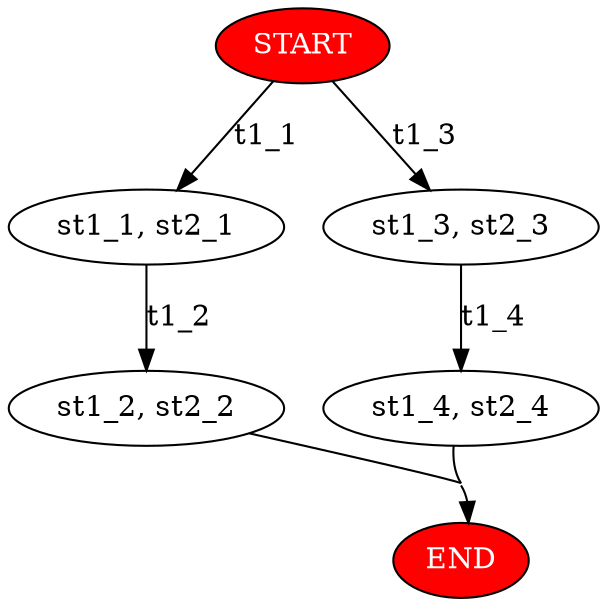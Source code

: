 strict digraph "1_1_1_Positive" {
	graph [concentrate=true imagescale=true]
	START [label=START fillcolor=red fontcolor=white style=filled]
	END [label=END fillcolor=red fontcolor=white style=filled]
	START -> "st1_1, st2_1" [label=t1_1]
	"st1_1, st2_1" -> "st1_2, st2_2" [label=t1_2]
	"st1_2, st2_2" -> END
	START -> "st1_3, st2_3" [label=t1_3]
	"st1_3, st2_3" -> "st1_4, st2_4" [label=t1_4]
	"st1_4, st2_4" -> END
}
